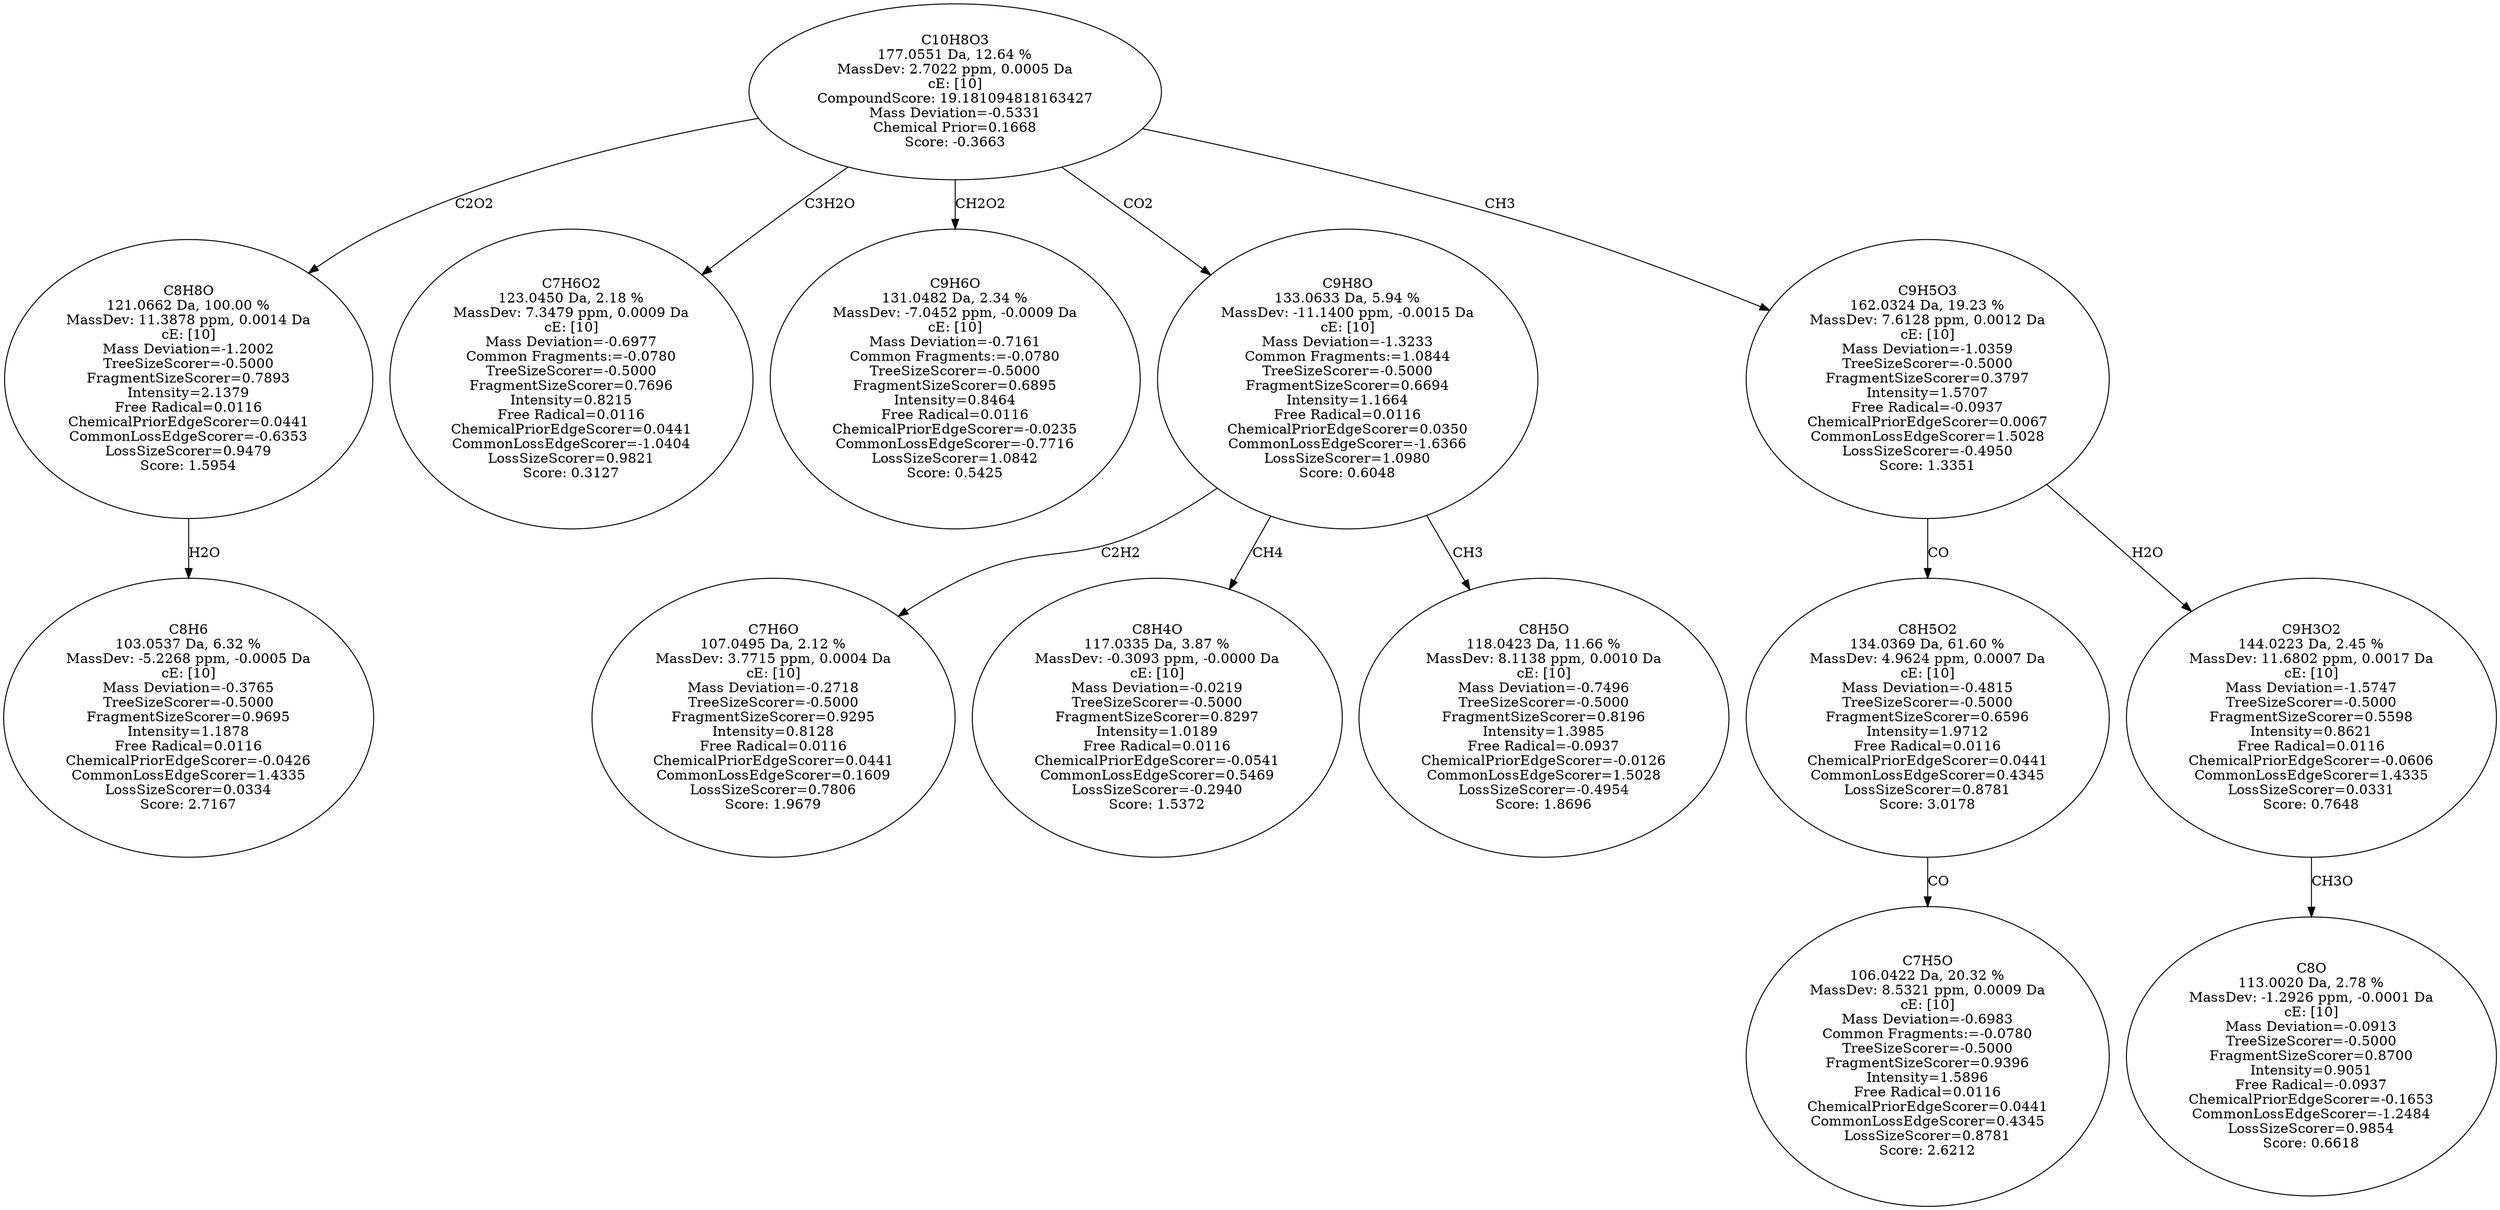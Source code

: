 strict digraph {
v1 [label="C8H6\n103.0537 Da, 6.32 %\nMassDev: -5.2268 ppm, -0.0005 Da\ncE: [10]\nMass Deviation=-0.3765\nTreeSizeScorer=-0.5000\nFragmentSizeScorer=0.9695\nIntensity=1.1878\nFree Radical=0.0116\nChemicalPriorEdgeScorer=-0.0426\nCommonLossEdgeScorer=1.4335\nLossSizeScorer=0.0334\nScore: 2.7167"];
v2 [label="C8H8O\n121.0662 Da, 100.00 %\nMassDev: 11.3878 ppm, 0.0014 Da\ncE: [10]\nMass Deviation=-1.2002\nTreeSizeScorer=-0.5000\nFragmentSizeScorer=0.7893\nIntensity=2.1379\nFree Radical=0.0116\nChemicalPriorEdgeScorer=0.0441\nCommonLossEdgeScorer=-0.6353\nLossSizeScorer=0.9479\nScore: 1.5954"];
v3 [label="C7H6O2\n123.0450 Da, 2.18 %\nMassDev: 7.3479 ppm, 0.0009 Da\ncE: [10]\nMass Deviation=-0.6977\nCommon Fragments:=-0.0780\nTreeSizeScorer=-0.5000\nFragmentSizeScorer=0.7696\nIntensity=0.8215\nFree Radical=0.0116\nChemicalPriorEdgeScorer=0.0441\nCommonLossEdgeScorer=-1.0404\nLossSizeScorer=0.9821\nScore: 0.3127"];
v4 [label="C9H6O\n131.0482 Da, 2.34 %\nMassDev: -7.0452 ppm, -0.0009 Da\ncE: [10]\nMass Deviation=-0.7161\nCommon Fragments:=-0.0780\nTreeSizeScorer=-0.5000\nFragmentSizeScorer=0.6895\nIntensity=0.8464\nFree Radical=0.0116\nChemicalPriorEdgeScorer=-0.0235\nCommonLossEdgeScorer=-0.7716\nLossSizeScorer=1.0842\nScore: 0.5425"];
v5 [label="C7H6O\n107.0495 Da, 2.12 %\nMassDev: 3.7715 ppm, 0.0004 Da\ncE: [10]\nMass Deviation=-0.2718\nTreeSizeScorer=-0.5000\nFragmentSizeScorer=0.9295\nIntensity=0.8128\nFree Radical=0.0116\nChemicalPriorEdgeScorer=0.0441\nCommonLossEdgeScorer=0.1609\nLossSizeScorer=0.7806\nScore: 1.9679"];
v6 [label="C8H4O\n117.0335 Da, 3.87 %\nMassDev: -0.3093 ppm, -0.0000 Da\ncE: [10]\nMass Deviation=-0.0219\nTreeSizeScorer=-0.5000\nFragmentSizeScorer=0.8297\nIntensity=1.0189\nFree Radical=0.0116\nChemicalPriorEdgeScorer=-0.0541\nCommonLossEdgeScorer=0.5469\nLossSizeScorer=-0.2940\nScore: 1.5372"];
v7 [label="C8H5O\n118.0423 Da, 11.66 %\nMassDev: 8.1138 ppm, 0.0010 Da\ncE: [10]\nMass Deviation=-0.7496\nTreeSizeScorer=-0.5000\nFragmentSizeScorer=0.8196\nIntensity=1.3985\nFree Radical=-0.0937\nChemicalPriorEdgeScorer=-0.0126\nCommonLossEdgeScorer=1.5028\nLossSizeScorer=-0.4954\nScore: 1.8696"];
v8 [label="C9H8O\n133.0633 Da, 5.94 %\nMassDev: -11.1400 ppm, -0.0015 Da\ncE: [10]\nMass Deviation=-1.3233\nCommon Fragments:=1.0844\nTreeSizeScorer=-0.5000\nFragmentSizeScorer=0.6694\nIntensity=1.1664\nFree Radical=0.0116\nChemicalPriorEdgeScorer=0.0350\nCommonLossEdgeScorer=-1.6366\nLossSizeScorer=1.0980\nScore: 0.6048"];
v9 [label="C7H5O\n106.0422 Da, 20.32 %\nMassDev: 8.5321 ppm, 0.0009 Da\ncE: [10]\nMass Deviation=-0.6983\nCommon Fragments:=-0.0780\nTreeSizeScorer=-0.5000\nFragmentSizeScorer=0.9396\nIntensity=1.5896\nFree Radical=0.0116\nChemicalPriorEdgeScorer=0.0441\nCommonLossEdgeScorer=0.4345\nLossSizeScorer=0.8781\nScore: 2.6212"];
v10 [label="C8H5O2\n134.0369 Da, 61.60 %\nMassDev: 4.9624 ppm, 0.0007 Da\ncE: [10]\nMass Deviation=-0.4815\nTreeSizeScorer=-0.5000\nFragmentSizeScorer=0.6596\nIntensity=1.9712\nFree Radical=0.0116\nChemicalPriorEdgeScorer=0.0441\nCommonLossEdgeScorer=0.4345\nLossSizeScorer=0.8781\nScore: 3.0178"];
v11 [label="C8O\n113.0020 Da, 2.78 %\nMassDev: -1.2926 ppm, -0.0001 Da\ncE: [10]\nMass Deviation=-0.0913\nTreeSizeScorer=-0.5000\nFragmentSizeScorer=0.8700\nIntensity=0.9051\nFree Radical=-0.0937\nChemicalPriorEdgeScorer=-0.1653\nCommonLossEdgeScorer=-1.2484\nLossSizeScorer=0.9854\nScore: 0.6618"];
v12 [label="C9H3O2\n144.0223 Da, 2.45 %\nMassDev: 11.6802 ppm, 0.0017 Da\ncE: [10]\nMass Deviation=-1.5747\nTreeSizeScorer=-0.5000\nFragmentSizeScorer=0.5598\nIntensity=0.8621\nFree Radical=0.0116\nChemicalPriorEdgeScorer=-0.0606\nCommonLossEdgeScorer=1.4335\nLossSizeScorer=0.0331\nScore: 0.7648"];
v13 [label="C9H5O3\n162.0324 Da, 19.23 %\nMassDev: 7.6128 ppm, 0.0012 Da\ncE: [10]\nMass Deviation=-1.0359\nTreeSizeScorer=-0.5000\nFragmentSizeScorer=0.3797\nIntensity=1.5707\nFree Radical=-0.0937\nChemicalPriorEdgeScorer=0.0067\nCommonLossEdgeScorer=1.5028\nLossSizeScorer=-0.4950\nScore: 1.3351"];
v14 [label="C10H8O3\n177.0551 Da, 12.64 %\nMassDev: 2.7022 ppm, 0.0005 Da\ncE: [10]\nCompoundScore: 19.181094818163427\nMass Deviation=-0.5331\nChemical Prior=0.1668\nScore: -0.3663"];
v2 -> v1 [label="H2O"];
v14 -> v2 [label="C2O2"];
v14 -> v3 [label="C3H2O"];
v14 -> v4 [label="CH2O2"];
v8 -> v5 [label="C2H2"];
v8 -> v6 [label="CH4"];
v8 -> v7 [label="CH3"];
v14 -> v8 [label="CO2"];
v10 -> v9 [label="CO"];
v13 -> v10 [label="CO"];
v12 -> v11 [label="CH3O"];
v13 -> v12 [label="H2O"];
v14 -> v13 [label="CH3"];
}